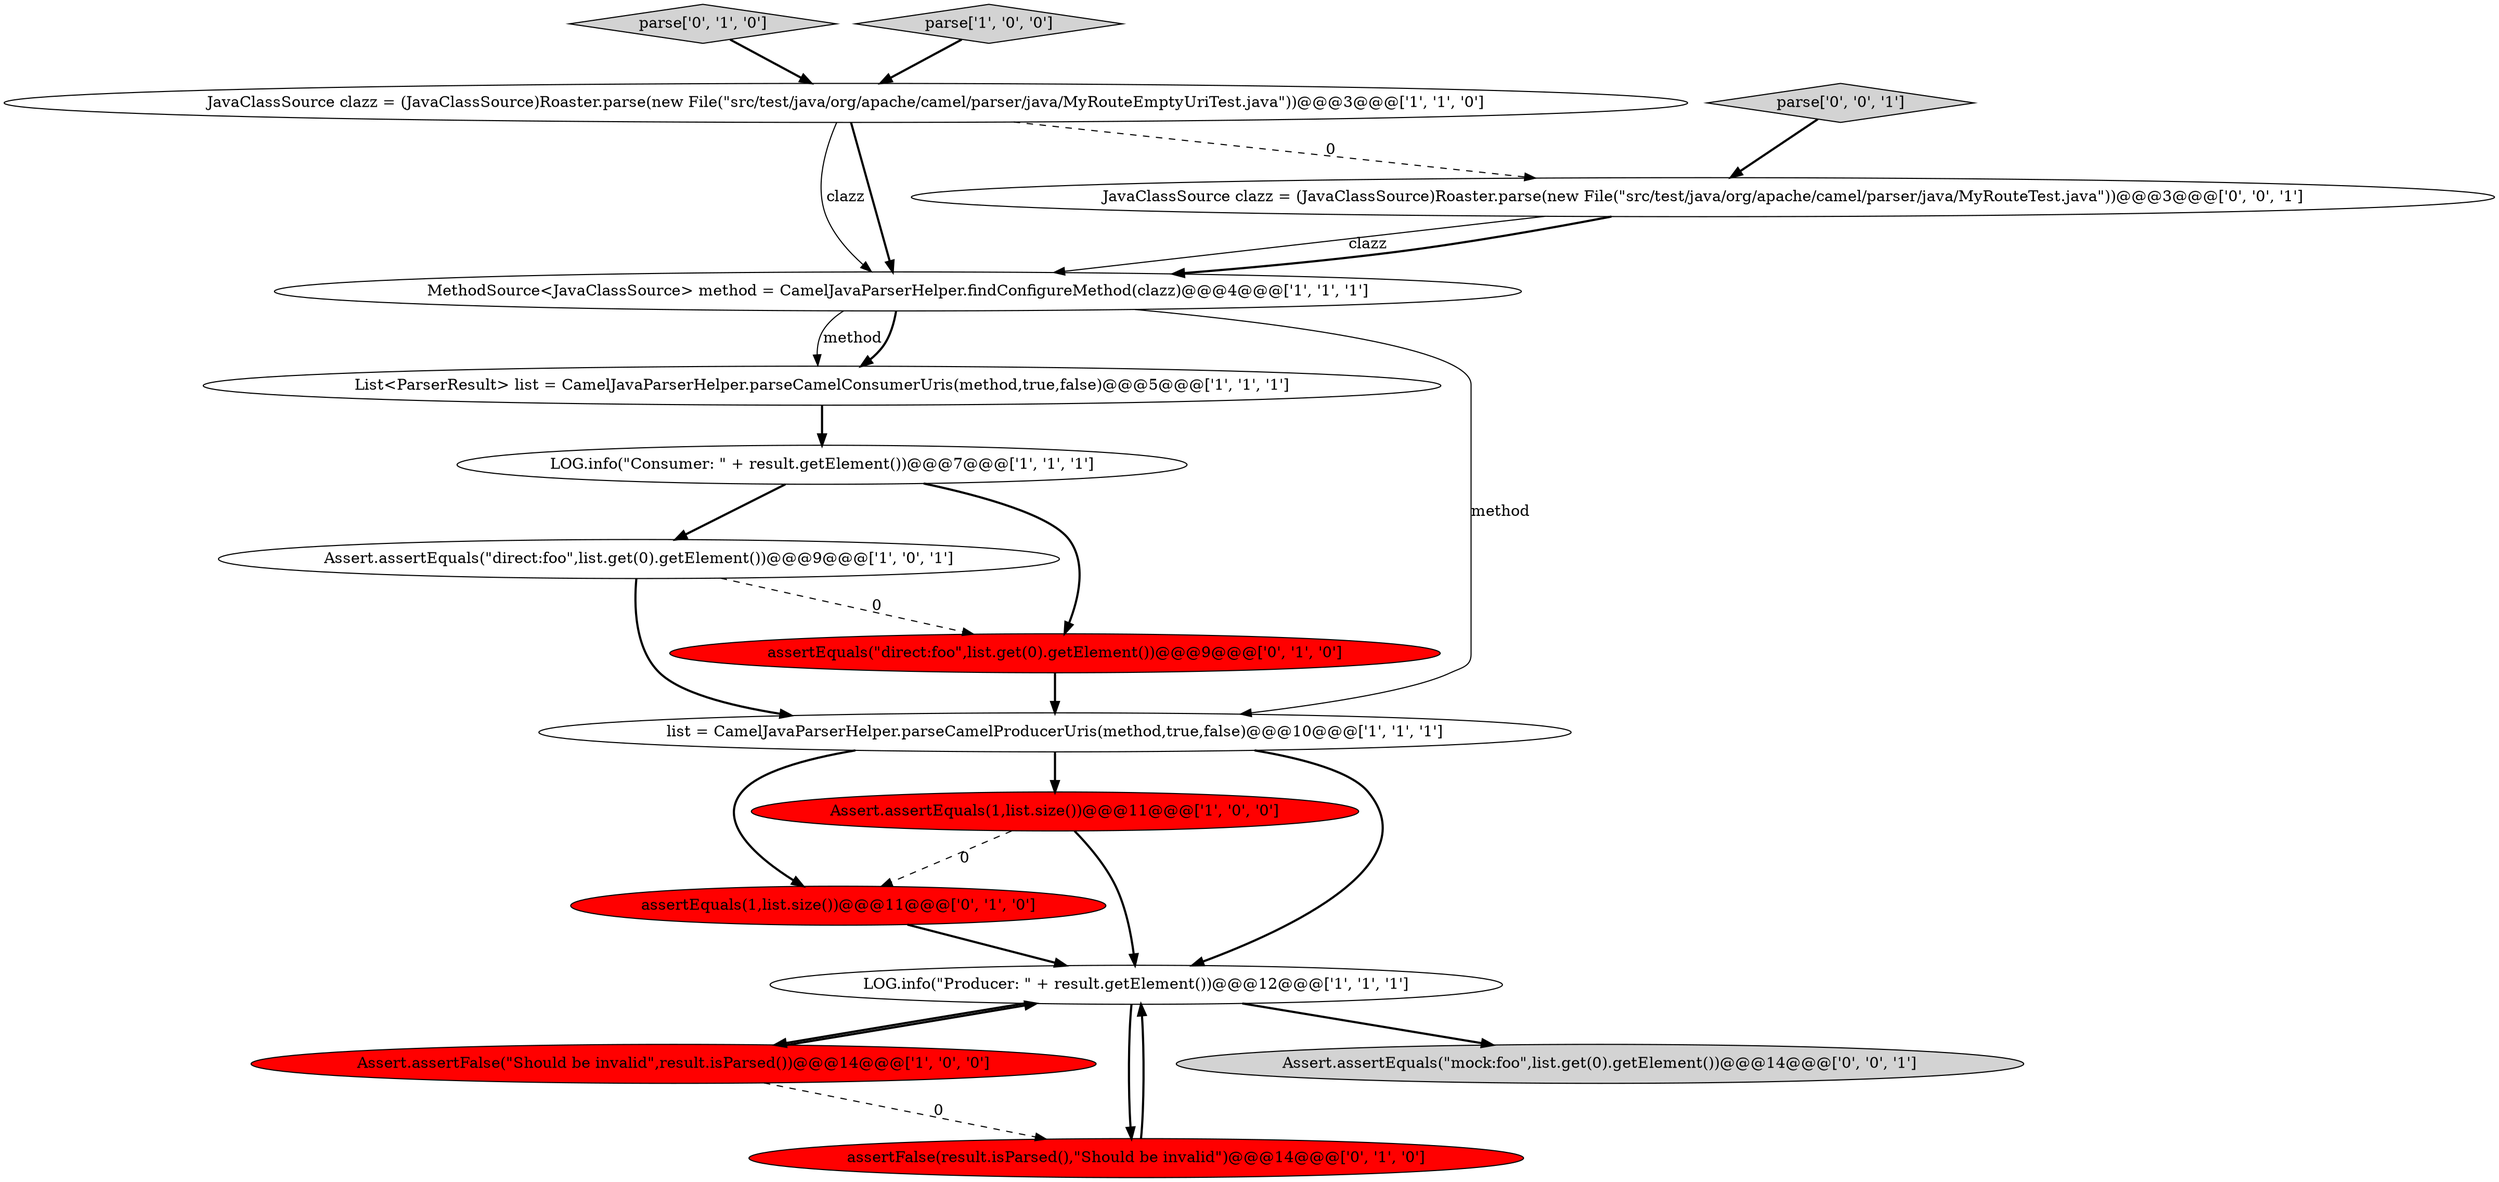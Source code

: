 digraph {
9 [style = filled, label = "MethodSource<JavaClassSource> method = CamelJavaParserHelper.findConfigureMethod(clazz)@@@4@@@['1', '1', '1']", fillcolor = white, shape = ellipse image = "AAA0AAABBB1BBB"];
14 [style = filled, label = "JavaClassSource clazz = (JavaClassSource)Roaster.parse(new File(\"src/test/java/org/apache/camel/parser/java/MyRouteTest.java\"))@@@3@@@['0', '0', '1']", fillcolor = white, shape = ellipse image = "AAA0AAABBB3BBB"];
7 [style = filled, label = "Assert.assertEquals(\"direct:foo\",list.get(0).getElement())@@@9@@@['1', '0', '1']", fillcolor = white, shape = ellipse image = "AAA0AAABBB1BBB"];
12 [style = filled, label = "assertEquals(1,list.size())@@@11@@@['0', '1', '0']", fillcolor = red, shape = ellipse image = "AAA1AAABBB2BBB"];
11 [style = filled, label = "parse['0', '1', '0']", fillcolor = lightgray, shape = diamond image = "AAA0AAABBB2BBB"];
4 [style = filled, label = "Assert.assertEquals(1,list.size())@@@11@@@['1', '0', '0']", fillcolor = red, shape = ellipse image = "AAA1AAABBB1BBB"];
0 [style = filled, label = "LOG.info(\"Consumer: \" + result.getElement())@@@7@@@['1', '1', '1']", fillcolor = white, shape = ellipse image = "AAA0AAABBB1BBB"];
1 [style = filled, label = "List<ParserResult> list = CamelJavaParserHelper.parseCamelConsumerUris(method,true,false)@@@5@@@['1', '1', '1']", fillcolor = white, shape = ellipse image = "AAA0AAABBB1BBB"];
6 [style = filled, label = "JavaClassSource clazz = (JavaClassSource)Roaster.parse(new File(\"src/test/java/org/apache/camel/parser/java/MyRouteEmptyUriTest.java\"))@@@3@@@['1', '1', '0']", fillcolor = white, shape = ellipse image = "AAA0AAABBB1BBB"];
16 [style = filled, label = "parse['0', '0', '1']", fillcolor = lightgray, shape = diamond image = "AAA0AAABBB3BBB"];
2 [style = filled, label = "Assert.assertFalse(\"Should be invalid\",result.isParsed())@@@14@@@['1', '0', '0']", fillcolor = red, shape = ellipse image = "AAA1AAABBB1BBB"];
15 [style = filled, label = "Assert.assertEquals(\"mock:foo\",list.get(0).getElement())@@@14@@@['0', '0', '1']", fillcolor = lightgray, shape = ellipse image = "AAA0AAABBB3BBB"];
10 [style = filled, label = "assertFalse(result.isParsed(),\"Should be invalid\")@@@14@@@['0', '1', '0']", fillcolor = red, shape = ellipse image = "AAA1AAABBB2BBB"];
3 [style = filled, label = "list = CamelJavaParserHelper.parseCamelProducerUris(method,true,false)@@@10@@@['1', '1', '1']", fillcolor = white, shape = ellipse image = "AAA0AAABBB1BBB"];
13 [style = filled, label = "assertEquals(\"direct:foo\",list.get(0).getElement())@@@9@@@['0', '1', '0']", fillcolor = red, shape = ellipse image = "AAA1AAABBB2BBB"];
8 [style = filled, label = "parse['1', '0', '0']", fillcolor = lightgray, shape = diamond image = "AAA0AAABBB1BBB"];
5 [style = filled, label = "LOG.info(\"Producer: \" + result.getElement())@@@12@@@['1', '1', '1']", fillcolor = white, shape = ellipse image = "AAA0AAABBB1BBB"];
5->10 [style = bold, label=""];
12->5 [style = bold, label=""];
0->13 [style = bold, label=""];
11->6 [style = bold, label=""];
9->1 [style = solid, label="method"];
5->15 [style = bold, label=""];
8->6 [style = bold, label=""];
1->0 [style = bold, label=""];
3->12 [style = bold, label=""];
6->14 [style = dashed, label="0"];
3->4 [style = bold, label=""];
7->3 [style = bold, label=""];
2->10 [style = dashed, label="0"];
4->12 [style = dashed, label="0"];
0->7 [style = bold, label=""];
5->2 [style = bold, label=""];
3->5 [style = bold, label=""];
10->5 [style = bold, label=""];
13->3 [style = bold, label=""];
14->9 [style = solid, label="clazz"];
6->9 [style = solid, label="clazz"];
9->3 [style = solid, label="method"];
7->13 [style = dashed, label="0"];
16->14 [style = bold, label=""];
14->9 [style = bold, label=""];
6->9 [style = bold, label=""];
9->1 [style = bold, label=""];
4->5 [style = bold, label=""];
2->5 [style = bold, label=""];
}
